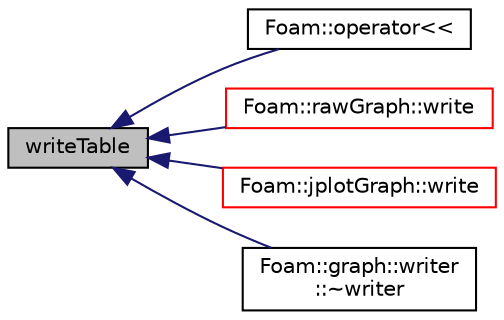 digraph "writeTable"
{
  bgcolor="transparent";
  edge [fontname="Helvetica",fontsize="10",labelfontname="Helvetica",labelfontsize="10"];
  node [fontname="Helvetica",fontsize="10",shape=record];
  rankdir="LR";
  Node1 [label="writeTable",height=0.2,width=0.4,color="black", fillcolor="grey75", style="filled", fontcolor="black"];
  Node1 -> Node2 [dir="back",color="midnightblue",fontsize="10",style="solid",fontname="Helvetica"];
  Node2 [label="Foam::operator\<\<",height=0.2,width=0.4,color="black",URL="$a10974.html#a7aba24cde279aa1cfb3564ad9ccaab00"];
  Node1 -> Node3 [dir="back",color="midnightblue",fontsize="10",style="solid",fontname="Helvetica"];
  Node3 [label="Foam::rawGraph::write",height=0.2,width=0.4,color="red",URL="$a02119.html#ab88e57639fbd935e7ca4d747f4a612c5",tooltip="Write graph in appropriate format. "];
  Node1 -> Node4 [dir="back",color="midnightblue",fontsize="10",style="solid",fontname="Helvetica"];
  Node4 [label="Foam::jplotGraph::write",height=0.2,width=0.4,color="red",URL="$a01246.html#ab88e57639fbd935e7ca4d747f4a612c5",tooltip="Write graph in appropriate format. "];
  Node1 -> Node5 [dir="back",color="midnightblue",fontsize="10",style="solid",fontname="Helvetica"];
  Node5 [label="Foam::graph::writer\l::~writer",height=0.2,width=0.4,color="black",URL="$a02975.html#a9d6923f77d39f29d6cb3b20078a8fd84",tooltip="Destructor. "];
}
